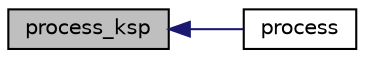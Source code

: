 digraph "process_ksp"
{
  edge [fontname="Helvetica",fontsize="10",labelfontname="Helvetica",labelfontsize="10"];
  node [fontname="Helvetica",fontsize="10",shape=record];
  rankdir="LR";
  Node17 [label="process_ksp",height=0.2,width=0.4,color="black", fillcolor="grey75", style="filled", fontcolor="black"];
  Node17 -> Node18 [dir="back",color="midnightblue",fontsize="10",style="solid",fontname="Helvetica"];
  Node18 [label="process",height=0.2,width=0.4,color="black", fillcolor="white", style="filled",URL="$pgRouting_8cpp.html#a3ec9be4cb3f2602b26273161cc5158d1"];
}
